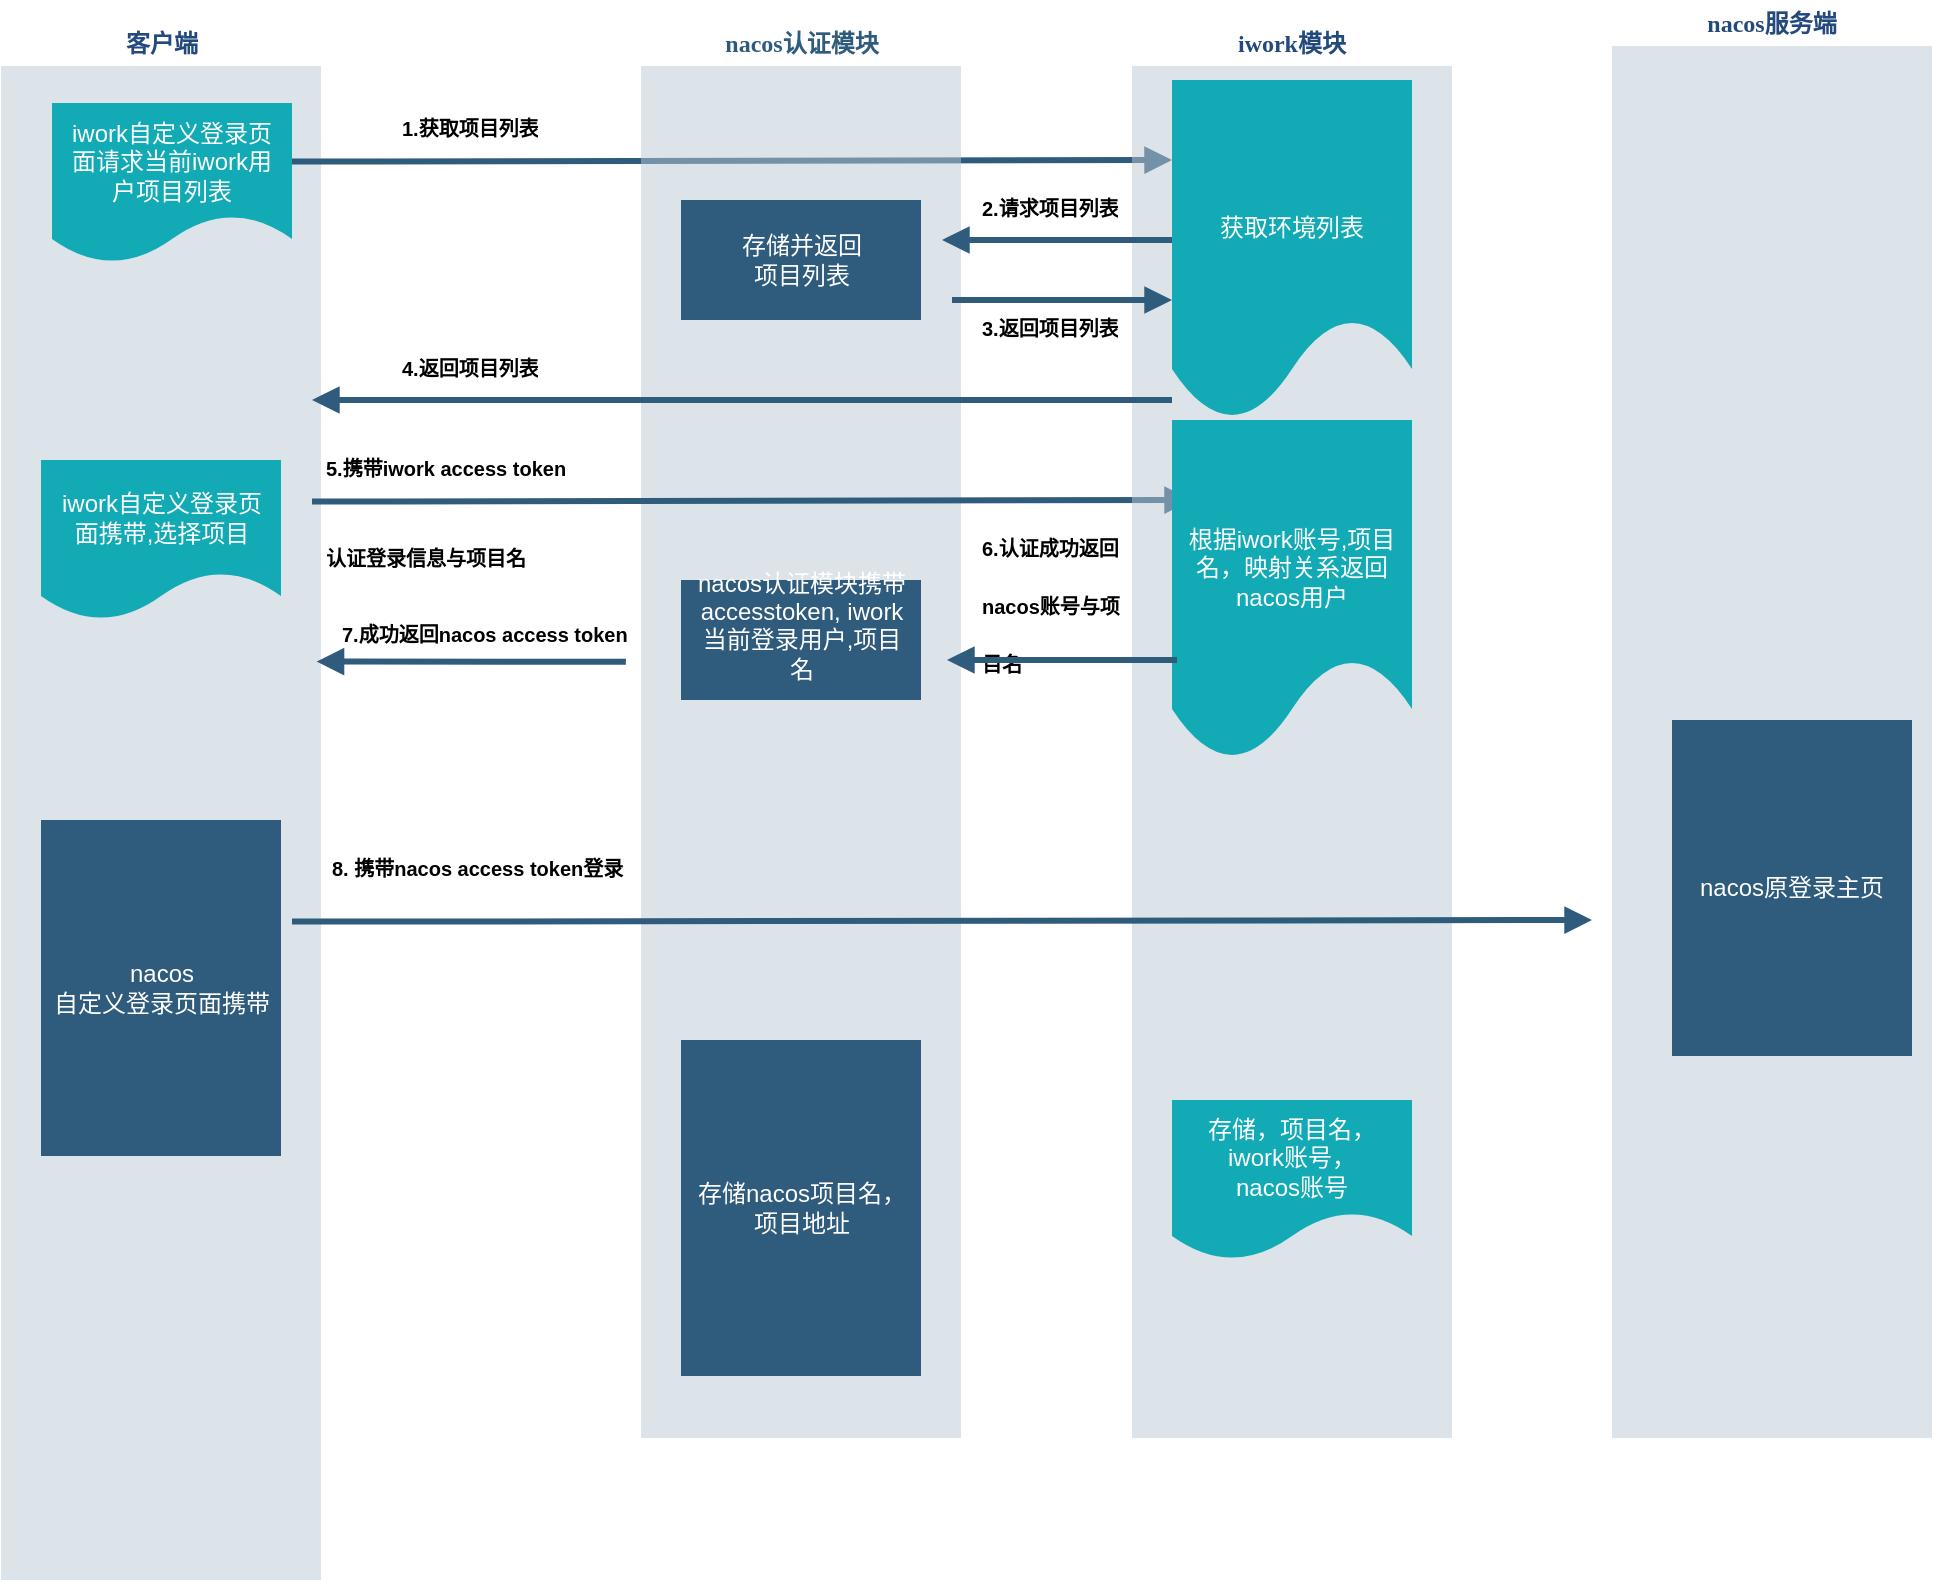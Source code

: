 <mxfile version="21.7.5" type="github">
  <diagram id="07fea595-8f29-1299-0266-81d95cde20df" name="Page-1">
    <mxGraphModel dx="1477" dy="626" grid="1" gridSize="10" guides="1" tooltips="1" connect="1" arrows="1" fold="1" page="1" pageScale="1" pageWidth="1169" pageHeight="827" background="#ffffff" math="0" shadow="0">
      <root>
        <mxCell id="0" />
        <mxCell id="1" parent="0" />
        <mxCell id="170" value="&lt;font color=&quot;#23497d&quot;&gt;客户端&lt;/font&gt;" style="swimlane;whiteSpace=wrap;fillColor=none;swimlaneFillColor=#BAC8D3;fontColor=#2F5B7C;fontFamily=Tahoma;html=1;strokeColor=none;opacity=50;" parent="1" vertex="1">
          <mxGeometry x="24.5" y="30" width="160" height="780" as="geometry">
            <mxRectangle x="20" y="20" width="80" height="23" as="alternateBounds" />
          </mxGeometry>
        </mxCell>
        <mxCell id="JCUp2-WsoM5vCHeJatl--247" value="iwork自定义登录页面请求当前iwork用户项目列表" style="shape=document;whiteSpace=wrap;verticalAlign=middle;strokeColor=none;fillColor=#12aab5;shadow=0;fontColor=#FFFFFF;fontFamily=Helvetica;fontStyle=0;html=1;fontSize=12;spacing=6;spacingBottom=22;" parent="170" vertex="1">
          <mxGeometry x="25.5" y="41.5" width="120" height="80" as="geometry" />
        </mxCell>
        <mxCell id="171" value="nacos&lt;br&gt;自定义登录页面携带" style="whiteSpace=wrap;shadow=0;fontColor=#FFFFFF;fontFamily=Helvetica;fontStyle=0;html=1;fontSize=12;plain-purple;strokeColor=none;fillColor=#2f5b7c;gradientColor=none;spacing=6;verticalAlign=middle;" parent="170" vertex="1">
          <mxGeometry x="20" y="400" width="120" height="168" as="geometry" />
        </mxCell>
        <mxCell id="JCUp2-WsoM5vCHeJatl--227" value="" style="edgeStyle=segmentEdgeStyle;strokeColor=#2F5B7C;strokeWidth=3;html=1;endArrow=block;endFill=1;" parent="170" edge="1">
          <mxGeometry x="140" y="148.5" width="100" height="100" as="geometry">
            <mxPoint x="145.5" y="70.77" as="sourcePoint" />
            <mxPoint x="585.5" y="70" as="targetPoint" />
            <Array as="points">
              <mxPoint x="176" y="71" />
            </Array>
          </mxGeometry>
        </mxCell>
        <mxCell id="tvP8M2Ja1qccQZ0zuq23-216" value="iwork自定义登录页面携带,选择项目" style="shape=document;whiteSpace=wrap;verticalAlign=middle;strokeColor=none;fillColor=#12aab5;shadow=0;fontColor=#FFFFFF;fontFamily=Helvetica;fontStyle=0;html=1;fontSize=12;spacing=6;spacingBottom=22;" vertex="1" parent="170">
          <mxGeometry x="20" y="220" width="120" height="80" as="geometry" />
        </mxCell>
        <mxCell id="187" value="nacos认证模块" style="swimlane;whiteSpace=wrap;fillColor=none;swimlaneFillColor=#BAC8D3;fontColor=#2F5B7C;fontFamily=Tahoma;html=1;strokeColor=none;opacity=50;" parent="1" vertex="1">
          <mxGeometry x="344.5" y="30" width="160" height="709" as="geometry">
            <mxRectangle x="20" y="20" width="80" height="23" as="alternateBounds" />
          </mxGeometry>
        </mxCell>
        <mxCell id="184" value="存储并返回&lt;br&gt;项目列表" style="whiteSpace=wrap;shadow=0;fontColor=#FFFFFF;fontFamily=Helvetica;fontStyle=0;html=1;fontSize=12;plain-purple;strokeColor=none;fillColor=#2f5b7c;gradientColor=none;spacing=6;verticalAlign=middle;" parent="187" vertex="1">
          <mxGeometry x="20" y="90" width="120" height="60" as="geometry" />
        </mxCell>
        <mxCell id="tvP8M2Ja1qccQZ0zuq23-207" value="nacos认证模块携带accesstoken, iwork当前登录用户,项目名&lt;br&gt;&amp;nbsp;" style="whiteSpace=wrap;shadow=0;fontColor=#FFFFFF;fontFamily=Helvetica;fontStyle=0;html=1;fontSize=12;plain-purple;strokeColor=none;fillColor=#2f5b7c;gradientColor=none;spacing=6;verticalAlign=middle;" vertex="1" parent="187">
          <mxGeometry x="20" y="280" width="120" height="60" as="geometry" />
        </mxCell>
        <mxCell id="tvP8M2Ja1qccQZ0zuq23-217" value="" style="edgeStyle=segmentEdgeStyle;strokeColor=#2F5B7C;strokeWidth=3;html=1;endArrow=block;endFill=1;" edge="1" parent="187">
          <mxGeometry x="-204.5" y="118.5" width="100" height="100" as="geometry">
            <mxPoint x="-164.5" y="240.77" as="sourcePoint" />
            <mxPoint x="275.5" y="240" as="targetPoint" />
            <Array as="points">
              <mxPoint x="-134" y="241" />
            </Array>
          </mxGeometry>
        </mxCell>
        <mxCell id="tvP8M2Ja1qccQZ0zuq23-224" value="存储nacos项目名，项目地址" style="whiteSpace=wrap;shadow=0;fontColor=#FFFFFF;fontFamily=Helvetica;fontStyle=0;html=1;fontSize=12;plain-purple;strokeColor=none;fillColor=#2f5b7c;gradientColor=none;spacing=6;verticalAlign=middle;" vertex="1" parent="187">
          <mxGeometry x="20" y="510" width="120" height="168" as="geometry" />
        </mxCell>
        <mxCell id="JCUp2-WsoM5vCHeJatl--220" value="&lt;font color=&quot;#23497d&quot;&gt;iwork模块&lt;/font&gt;" style="swimlane;whiteSpace=wrap;fillColor=none;swimlaneFillColor=#BAC8D3;fontColor=#2F5B7C;fontFamily=Tahoma;html=1;strokeColor=none;opacity=50;" parent="1" vertex="1">
          <mxGeometry x="590" y="30" width="160" height="709" as="geometry">
            <mxRectangle x="20" y="20" width="80" height="23" as="alternateBounds" />
          </mxGeometry>
        </mxCell>
        <mxCell id="JCUp2-WsoM5vCHeJatl--222" value="获取环境列表" style="shape=document;whiteSpace=wrap;verticalAlign=middle;strokeColor=none;fillColor=#12aab5;shadow=0;fontColor=#FFFFFF;fontFamily=Helvetica;fontStyle=0;html=1;fontSize=12;spacing=6;spacingBottom=22;" parent="JCUp2-WsoM5vCHeJatl--220" vertex="1">
          <mxGeometry x="20" y="30" width="120" height="170" as="geometry" />
        </mxCell>
        <mxCell id="JCUp2-WsoM5vCHeJatl--223" value="存储，项目名，iwork账号，&lt;br&gt;nacos账号" style="shape=document;whiteSpace=wrap;verticalAlign=middle;strokeColor=none;fillColor=#12aab5;shadow=0;fontColor=#FFFFFF;fontFamily=Helvetica;fontStyle=0;html=1;fontSize=12;spacing=6;spacingBottom=22;" parent="JCUp2-WsoM5vCHeJatl--220" vertex="1">
          <mxGeometry x="20" y="540" width="120" height="80" as="geometry" />
        </mxCell>
        <mxCell id="tvP8M2Ja1qccQZ0zuq23-218" value="根据iwork账号,项目名，映射关系返回nacos用户" style="shape=document;whiteSpace=wrap;verticalAlign=middle;strokeColor=none;fillColor=#12aab5;shadow=0;fontColor=#FFFFFF;fontFamily=Helvetica;fontStyle=0;html=1;fontSize=12;spacing=6;spacingBottom=22;" vertex="1" parent="JCUp2-WsoM5vCHeJatl--220">
          <mxGeometry x="20" y="200" width="120" height="170" as="geometry" />
        </mxCell>
        <mxCell id="204" value="" style="edgeStyle=segmentEdgeStyle;strokeColor=#2F5B7C;strokeWidth=3;html=1;endArrow=block;endFill=1;" parent="1" edge="1">
          <mxGeometry x="164.5" y="178.5" width="100" height="100" as="geometry">
            <mxPoint x="610" y="140" as="sourcePoint" />
            <mxPoint x="495" y="140" as="targetPoint" />
            <Array as="points" />
          </mxGeometry>
        </mxCell>
        <mxCell id="JCUp2-WsoM5vCHeJatl--235" value="&lt;font color=&quot;#23497d&quot;&gt;nacos服务端&lt;/font&gt;" style="swimlane;whiteSpace=wrap;fillColor=none;swimlaneFillColor=#BAC8D3;fontColor=#2F5B7C;fontFamily=Tahoma;html=1;strokeColor=none;opacity=50;" parent="1" vertex="1">
          <mxGeometry x="830" y="20" width="160" height="719" as="geometry">
            <mxRectangle x="20" y="20" width="80" height="23" as="alternateBounds" />
          </mxGeometry>
        </mxCell>
        <mxCell id="JCUp2-WsoM5vCHeJatl--251" value="nacos原登录主页&lt;br&gt;" style="whiteSpace=wrap;shadow=0;fontColor=#FFFFFF;fontFamily=Helvetica;fontStyle=0;html=1;fontSize=12;plain-purple;strokeColor=none;fillColor=#2f5b7c;gradientColor=none;spacing=6;verticalAlign=middle;" parent="JCUp2-WsoM5vCHeJatl--235" vertex="1">
          <mxGeometry x="30" y="360" width="120" height="168" as="geometry" />
        </mxCell>
        <mxCell id="JCUp2-WsoM5vCHeJatl--242" value="&lt;h1&gt;&lt;font size=&quot;1&quot;&gt;1.获取项目列表&lt;/font&gt;&lt;/h1&gt;" style="text;html=1;strokeColor=none;fillColor=none;spacing=5;spacingTop=-20;whiteSpace=wrap;overflow=hidden;rounded=0;" parent="1" vertex="1">
          <mxGeometry x="220" y="60" width="90" height="100" as="geometry" />
        </mxCell>
        <mxCell id="JCUp2-WsoM5vCHeJatl--243" value="&lt;h1&gt;&lt;font size=&quot;1&quot;&gt;6.认证成功返回nacos账号与项目名&lt;/font&gt;&lt;/h1&gt;" style="text;html=1;strokeColor=none;fillColor=none;spacing=5;spacingTop=-20;whiteSpace=wrap;overflow=hidden;rounded=0;" parent="1" vertex="1">
          <mxGeometry x="510" y="270" width="80" height="100" as="geometry" />
        </mxCell>
        <mxCell id="tvP8M2Ja1qccQZ0zuq23-208" value="" style="edgeStyle=segmentEdgeStyle;strokeColor=#2F5B7C;strokeWidth=3;html=1;endArrow=block;endFill=1;" edge="1" parent="1">
          <mxGeometry x="140" y="148.5" width="100" height="100" as="geometry">
            <mxPoint x="500" y="170" as="sourcePoint" />
            <mxPoint x="610" y="170" as="targetPoint" />
            <Array as="points">
              <mxPoint x="500" y="170" />
            </Array>
          </mxGeometry>
        </mxCell>
        <mxCell id="JCUp2-WsoM5vCHeJatl--244" value="&lt;h1&gt;&lt;font size=&quot;1&quot;&gt;7.成功返回nacos access token&lt;/font&gt;&lt;/h1&gt;" style="text;html=1;strokeColor=none;fillColor=none;spacing=5;spacingTop=-20;whiteSpace=wrap;overflow=hidden;rounded=0;" parent="1" vertex="1">
          <mxGeometry x="190" y="313" width="170" height="100" as="geometry" />
        </mxCell>
        <mxCell id="JCUp2-WsoM5vCHeJatl--245" value="&lt;h1&gt;&lt;font size=&quot;1&quot;&gt;8. 携带nacos access token登录&lt;/font&gt;&lt;/h1&gt;" style="text;html=1;strokeColor=none;fillColor=none;spacing=5;spacingTop=-20;whiteSpace=wrap;overflow=hidden;rounded=0;" parent="1" vertex="1">
          <mxGeometry x="184.5" y="430" width="370" height="100" as="geometry" />
        </mxCell>
        <mxCell id="tvP8M2Ja1qccQZ0zuq23-210" value="&lt;h1&gt;&lt;font size=&quot;1&quot;&gt;2.请求项目列表&lt;/font&gt;&lt;/h1&gt;" style="text;html=1;strokeColor=none;fillColor=none;spacing=5;spacingTop=-20;whiteSpace=wrap;overflow=hidden;rounded=0;" vertex="1" parent="1">
          <mxGeometry x="510" y="100" width="90" height="40" as="geometry" />
        </mxCell>
        <mxCell id="tvP8M2Ja1qccQZ0zuq23-211" value="&lt;h1&gt;&lt;font size=&quot;1&quot;&gt;3.返回项目列表&lt;/font&gt;&lt;/h1&gt;" style="text;html=1;strokeColor=none;fillColor=none;spacing=5;spacingTop=-20;whiteSpace=wrap;overflow=hidden;rounded=0;" vertex="1" parent="1">
          <mxGeometry x="510" y="160" width="110" height="40" as="geometry" />
        </mxCell>
        <mxCell id="JCUp2-WsoM5vCHeJatl--234" value="&lt;h1&gt;&lt;font size=&quot;1&quot;&gt;5.携带iwork access token&lt;/font&gt;&lt;/h1&gt;&lt;h1&gt;&lt;font size=&quot;1&quot;&gt;认证登录信息与项目名&lt;/font&gt;&lt;/h1&gt;" style="text;html=1;strokeColor=none;fillColor=none;spacing=5;spacingTop=-20;whiteSpace=wrap;overflow=hidden;rounded=0;" parent="1" vertex="1">
          <mxGeometry x="182.25" y="230" width="185.5" height="120" as="geometry" />
        </mxCell>
        <mxCell id="tvP8M2Ja1qccQZ0zuq23-214" value="" style="edgeStyle=segmentEdgeStyle;strokeColor=#2F5B7C;strokeWidth=3;html=1;endArrow=block;endFill=1;" edge="1" parent="1">
          <mxGeometry x="164.5" y="178.5" width="100" height="100" as="geometry">
            <mxPoint x="610" y="220" as="sourcePoint" />
            <mxPoint x="180" y="220" as="targetPoint" />
            <Array as="points" />
          </mxGeometry>
        </mxCell>
        <mxCell id="tvP8M2Ja1qccQZ0zuq23-215" value="&lt;h1&gt;&lt;font size=&quot;1&quot;&gt;4.返回项目列表&lt;/font&gt;&lt;/h1&gt;" style="text;html=1;strokeColor=none;fillColor=none;spacing=5;spacingTop=-20;whiteSpace=wrap;overflow=hidden;rounded=0;" vertex="1" parent="1">
          <mxGeometry x="220" y="180" width="110" height="40" as="geometry" />
        </mxCell>
        <mxCell id="tvP8M2Ja1qccQZ0zuq23-219" value="" style="edgeStyle=segmentEdgeStyle;strokeColor=#2F5B7C;strokeWidth=3;html=1;endArrow=block;endFill=1;" edge="1" parent="1">
          <mxGeometry x="164.5" y="178.5" width="100" height="100" as="geometry">
            <mxPoint x="612.5" y="350" as="sourcePoint" />
            <mxPoint x="497.5" y="350" as="targetPoint" />
            <Array as="points" />
          </mxGeometry>
        </mxCell>
        <mxCell id="tvP8M2Ja1qccQZ0zuq23-220" value="" style="edgeStyle=segmentEdgeStyle;strokeColor=#2F5B7C;strokeWidth=3;html=1;endArrow=block;endFill=1;exitX=0.834;exitY=1.007;exitDx=0;exitDy=0;exitPerimeter=0;" edge="1" parent="1" source="JCUp2-WsoM5vCHeJatl--234">
          <mxGeometry x="164.5" y="178.5" width="100" height="100" as="geometry">
            <mxPoint x="297.25" y="350" as="sourcePoint" />
            <mxPoint x="182.25" y="350" as="targetPoint" />
            <Array as="points" />
          </mxGeometry>
        </mxCell>
        <mxCell id="tvP8M2Ja1qccQZ0zuq23-223" value="" style="edgeStyle=segmentEdgeStyle;strokeColor=#2F5B7C;strokeWidth=3;html=1;endArrow=block;endFill=1;" edge="1" parent="1">
          <mxGeometry x="140" y="148.5" width="100" height="100" as="geometry">
            <mxPoint x="170" y="480.77" as="sourcePoint" />
            <mxPoint x="820" y="480" as="targetPoint" />
            <Array as="points">
              <mxPoint x="200.5" y="481" />
            </Array>
          </mxGeometry>
        </mxCell>
      </root>
    </mxGraphModel>
  </diagram>
</mxfile>
